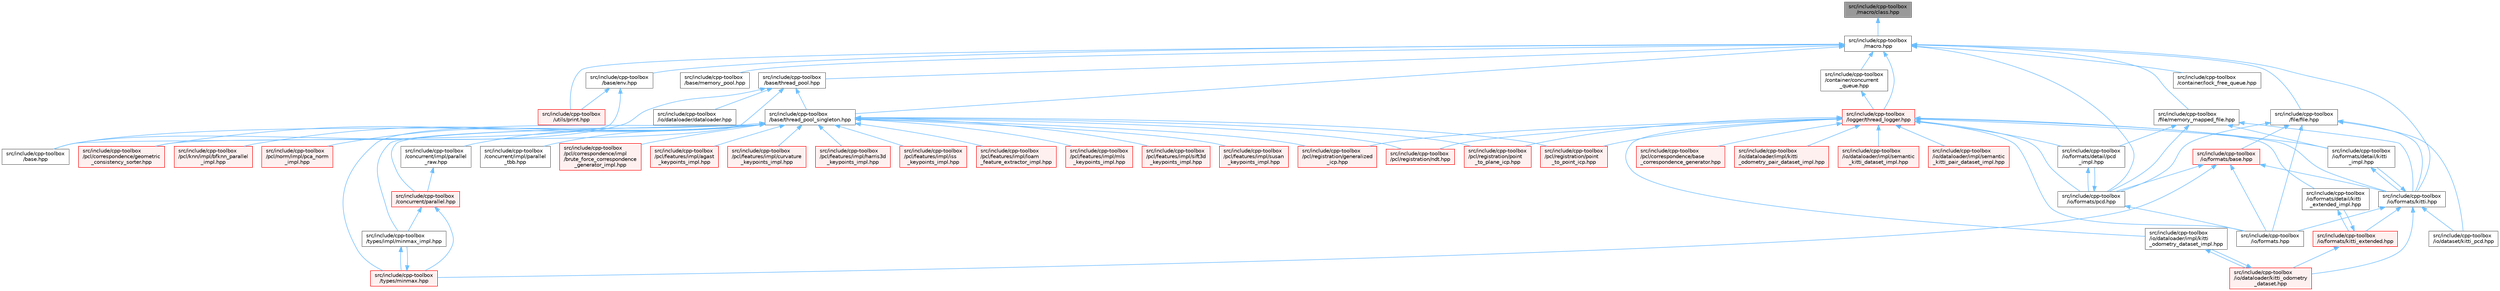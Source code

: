 digraph "src/include/cpp-toolbox/macro/class.hpp"
{
 // LATEX_PDF_SIZE
  bgcolor="transparent";
  edge [fontname=Helvetica,fontsize=10,labelfontname=Helvetica,labelfontsize=10];
  node [fontname=Helvetica,fontsize=10,shape=box,height=0.2,width=0.4];
  Node1 [id="Node000001",label="src/include/cpp-toolbox\l/macro/class.hpp",height=0.2,width=0.4,color="gray40", fillcolor="grey60", style="filled", fontcolor="black",tooltip=" "];
  Node1 -> Node2 [id="edge1_Node000001_Node000002",dir="back",color="steelblue1",style="solid",tooltip=" "];
  Node2 [id="Node000002",label="src/include/cpp-toolbox\l/macro.hpp",height=0.2,width=0.4,color="grey40", fillcolor="white", style="filled",URL="$macro_8hpp.html",tooltip="通用的编译器、平台、架构检测和实用宏定义 / Common macros for compiler, platform, architecture detection and utility macro..."];
  Node2 -> Node3 [id="edge2_Node000002_Node000003",dir="back",color="steelblue1",style="solid",tooltip=" "];
  Node3 [id="Node000003",label="src/include/cpp-toolbox\l/base/env.hpp",height=0.2,width=0.4,color="grey40", fillcolor="white", style="filled",URL="$env_8hpp.html",tooltip=" "];
  Node3 -> Node4 [id="edge3_Node000003_Node000004",dir="back",color="steelblue1",style="solid",tooltip=" "];
  Node4 [id="Node000004",label="src/include/cpp-toolbox\l/base.hpp",height=0.2,width=0.4,color="grey40", fillcolor="white", style="filled",URL="$base_8hpp.html",tooltip=" "];
  Node3 -> Node5 [id="edge4_Node000003_Node000005",dir="back",color="steelblue1",style="solid",tooltip=" "];
  Node5 [id="Node000005",label="src/include/cpp-toolbox\l/utils/print.hpp",height=0.2,width=0.4,color="red", fillcolor="#FFF0F0", style="filled",URL="$print_8hpp.html",tooltip=" "];
  Node2 -> Node7 [id="edge5_Node000002_Node000007",dir="back",color="steelblue1",style="solid",tooltip=" "];
  Node7 [id="Node000007",label="src/include/cpp-toolbox\l/base/memory_pool.hpp",height=0.2,width=0.4,color="grey40", fillcolor="white", style="filled",URL="$memory__pool_8hpp.html",tooltip=" "];
  Node2 -> Node8 [id="edge6_Node000002_Node000008",dir="back",color="steelblue1",style="solid",tooltip=" "];
  Node8 [id="Node000008",label="src/include/cpp-toolbox\l/base/thread_pool.hpp",height=0.2,width=0.4,color="grey40", fillcolor="white", style="filled",URL="$thread__pool_8hpp.html",tooltip=" "];
  Node8 -> Node4 [id="edge7_Node000008_Node000004",dir="back",color="steelblue1",style="solid",tooltip=" "];
  Node8 -> Node9 [id="edge8_Node000008_Node000009",dir="back",color="steelblue1",style="solid",tooltip=" "];
  Node9 [id="Node000009",label="src/include/cpp-toolbox\l/base/thread_pool_singleton.hpp",height=0.2,width=0.4,color="grey40", fillcolor="white", style="filled",URL="$thread__pool__singleton_8hpp.html",tooltip=" "];
  Node9 -> Node4 [id="edge9_Node000009_Node000004",dir="back",color="steelblue1",style="solid",tooltip=" "];
  Node9 -> Node10 [id="edge10_Node000009_Node000010",dir="back",color="steelblue1",style="solid",tooltip=" "];
  Node10 [id="Node000010",label="src/include/cpp-toolbox\l/concurrent/impl/parallel\l_raw.hpp",height=0.2,width=0.4,color="grey40", fillcolor="white", style="filled",URL="$parallel__raw_8hpp.html",tooltip=" "];
  Node10 -> Node11 [id="edge11_Node000010_Node000011",dir="back",color="steelblue1",style="solid",tooltip=" "];
  Node11 [id="Node000011",label="src/include/cpp-toolbox\l/concurrent/parallel.hpp",height=0.2,width=0.4,color="red", fillcolor="#FFF0F0", style="filled",URL="$parallel_8hpp.html",tooltip=" "];
  Node11 -> Node60 [id="edge12_Node000011_Node000060",dir="back",color="steelblue1",style="solid",tooltip=" "];
  Node60 [id="Node000060",label="src/include/cpp-toolbox\l/types/impl/minmax_impl.hpp",height=0.2,width=0.4,color="grey40", fillcolor="white", style="filled",URL="$minmax__impl_8hpp.html",tooltip=" "];
  Node60 -> Node61 [id="edge13_Node000060_Node000061",dir="back",color="steelblue1",style="solid",tooltip=" "];
  Node61 [id="Node000061",label="src/include/cpp-toolbox\l/types/minmax.hpp",height=0.2,width=0.4,color="red", fillcolor="#FFF0F0", style="filled",URL="$minmax_8hpp.html",tooltip=" "];
  Node61 -> Node60 [id="edge14_Node000061_Node000060",dir="back",color="steelblue1",style="solid",tooltip=" "];
  Node11 -> Node61 [id="edge15_Node000011_Node000061",dir="back",color="steelblue1",style="solid",tooltip=" "];
  Node9 -> Node63 [id="edge16_Node000009_Node000063",dir="back",color="steelblue1",style="solid",tooltip=" "];
  Node63 [id="Node000063",label="src/include/cpp-toolbox\l/concurrent/impl/parallel\l_tbb.hpp",height=0.2,width=0.4,color="grey40", fillcolor="white", style="filled",URL="$parallel__tbb_8hpp.html",tooltip=" "];
  Node9 -> Node11 [id="edge17_Node000009_Node000011",dir="back",color="steelblue1",style="solid",tooltip=" "];
  Node9 -> Node64 [id="edge18_Node000009_Node000064",dir="back",color="steelblue1",style="solid",tooltip=" "];
  Node64 [id="Node000064",label="src/include/cpp-toolbox\l/pcl/correspondence/geometric\l_consistency_sorter.hpp",height=0.2,width=0.4,color="red", fillcolor="#FFF0F0", style="filled",URL="$geometric__consistency__sorter_8hpp.html",tooltip=" "];
  Node9 -> Node67 [id="edge19_Node000009_Node000067",dir="back",color="steelblue1",style="solid",tooltip=" "];
  Node67 [id="Node000067",label="src/include/cpp-toolbox\l/pcl/correspondence/impl\l/brute_force_correspondence\l_generator_impl.hpp",height=0.2,width=0.4,color="red", fillcolor="#FFF0F0", style="filled",URL="$brute__force__correspondence__generator__impl_8hpp.html",tooltip=" "];
  Node9 -> Node69 [id="edge20_Node000009_Node000069",dir="back",color="steelblue1",style="solid",tooltip=" "];
  Node69 [id="Node000069",label="src/include/cpp-toolbox\l/pcl/features/impl/agast\l_keypoints_impl.hpp",height=0.2,width=0.4,color="red", fillcolor="#FFF0F0", style="filled",URL="$agast__keypoints__impl_8hpp.html",tooltip=" "];
  Node9 -> Node70 [id="edge21_Node000009_Node000070",dir="back",color="steelblue1",style="solid",tooltip=" "];
  Node70 [id="Node000070",label="src/include/cpp-toolbox\l/pcl/features/impl/curvature\l_keypoints_impl.hpp",height=0.2,width=0.4,color="red", fillcolor="#FFF0F0", style="filled",URL="$curvature__keypoints__impl_8hpp.html",tooltip=" "];
  Node9 -> Node71 [id="edge22_Node000009_Node000071",dir="back",color="steelblue1",style="solid",tooltip=" "];
  Node71 [id="Node000071",label="src/include/cpp-toolbox\l/pcl/features/impl/harris3d\l_keypoints_impl.hpp",height=0.2,width=0.4,color="red", fillcolor="#FFF0F0", style="filled",URL="$harris3d__keypoints__impl_8hpp.html",tooltip=" "];
  Node9 -> Node72 [id="edge23_Node000009_Node000072",dir="back",color="steelblue1",style="solid",tooltip=" "];
  Node72 [id="Node000072",label="src/include/cpp-toolbox\l/pcl/features/impl/iss\l_keypoints_impl.hpp",height=0.2,width=0.4,color="red", fillcolor="#FFF0F0", style="filled",URL="$iss__keypoints__impl_8hpp.html",tooltip=" "];
  Node9 -> Node73 [id="edge24_Node000009_Node000073",dir="back",color="steelblue1",style="solid",tooltip=" "];
  Node73 [id="Node000073",label="src/include/cpp-toolbox\l/pcl/features/impl/loam\l_feature_extractor_impl.hpp",height=0.2,width=0.4,color="red", fillcolor="#FFF0F0", style="filled",URL="$loam__feature__extractor__impl_8hpp.html",tooltip=" "];
  Node9 -> Node74 [id="edge25_Node000009_Node000074",dir="back",color="steelblue1",style="solid",tooltip=" "];
  Node74 [id="Node000074",label="src/include/cpp-toolbox\l/pcl/features/impl/mls\l_keypoints_impl.hpp",height=0.2,width=0.4,color="red", fillcolor="#FFF0F0", style="filled",URL="$mls__keypoints__impl_8hpp.html",tooltip=" "];
  Node9 -> Node75 [id="edge26_Node000009_Node000075",dir="back",color="steelblue1",style="solid",tooltip=" "];
  Node75 [id="Node000075",label="src/include/cpp-toolbox\l/pcl/features/impl/sift3d\l_keypoints_impl.hpp",height=0.2,width=0.4,color="red", fillcolor="#FFF0F0", style="filled",URL="$sift3d__keypoints__impl_8hpp.html",tooltip=" "];
  Node9 -> Node76 [id="edge27_Node000009_Node000076",dir="back",color="steelblue1",style="solid",tooltip=" "];
  Node76 [id="Node000076",label="src/include/cpp-toolbox\l/pcl/features/impl/susan\l_keypoints_impl.hpp",height=0.2,width=0.4,color="red", fillcolor="#FFF0F0", style="filled",URL="$susan__keypoints__impl_8hpp.html",tooltip=" "];
  Node9 -> Node77 [id="edge28_Node000009_Node000077",dir="back",color="steelblue1",style="solid",tooltip=" "];
  Node77 [id="Node000077",label="src/include/cpp-toolbox\l/pcl/knn/impl/bfknn_parallel\l_impl.hpp",height=0.2,width=0.4,color="red", fillcolor="#FFF0F0", style="filled",URL="$bfknn__parallel__impl_8hpp.html",tooltip=" "];
  Node9 -> Node78 [id="edge29_Node000009_Node000078",dir="back",color="steelblue1",style="solid",tooltip=" "];
  Node78 [id="Node000078",label="src/include/cpp-toolbox\l/pcl/norm/impl/pca_norm\l_impl.hpp",height=0.2,width=0.4,color="red", fillcolor="#FFF0F0", style="filled",URL="$pca__norm__impl_8hpp.html",tooltip=" "];
  Node9 -> Node49 [id="edge30_Node000009_Node000049",dir="back",color="steelblue1",style="solid",tooltip=" "];
  Node49 [id="Node000049",label="src/include/cpp-toolbox\l/pcl/registration/generalized\l_icp.hpp",height=0.2,width=0.4,color="red", fillcolor="#FFF0F0", style="filled",URL="$generalized__icp_8hpp.html",tooltip=" "];
  Node9 -> Node51 [id="edge31_Node000009_Node000051",dir="back",color="steelblue1",style="solid",tooltip=" "];
  Node51 [id="Node000051",label="src/include/cpp-toolbox\l/pcl/registration/ndt.hpp",height=0.2,width=0.4,color="red", fillcolor="#FFF0F0", style="filled",URL="$ndt_8hpp.html",tooltip=" "];
  Node9 -> Node53 [id="edge32_Node000009_Node000053",dir="back",color="steelblue1",style="solid",tooltip=" "];
  Node53 [id="Node000053",label="src/include/cpp-toolbox\l/pcl/registration/point\l_to_plane_icp.hpp",height=0.2,width=0.4,color="red", fillcolor="#FFF0F0", style="filled",URL="$point__to__plane__icp_8hpp.html",tooltip=" "];
  Node9 -> Node55 [id="edge33_Node000009_Node000055",dir="back",color="steelblue1",style="solid",tooltip=" "];
  Node55 [id="Node000055",label="src/include/cpp-toolbox\l/pcl/registration/point\l_to_point_icp.hpp",height=0.2,width=0.4,color="red", fillcolor="#FFF0F0", style="filled",URL="$point__to__point__icp_8hpp.html",tooltip=" "];
  Node9 -> Node60 [id="edge34_Node000009_Node000060",dir="back",color="steelblue1",style="solid",tooltip=" "];
  Node9 -> Node61 [id="edge35_Node000009_Node000061",dir="back",color="steelblue1",style="solid",tooltip=" "];
  Node8 -> Node79 [id="edge36_Node000008_Node000079",dir="back",color="steelblue1",style="solid",tooltip=" "];
  Node79 [id="Node000079",label="src/include/cpp-toolbox\l/io/dataloader/dataloader.hpp",height=0.2,width=0.4,color="grey40", fillcolor="white", style="filled",URL="$dataloader_8hpp.html",tooltip=" "];
  Node8 -> Node64 [id="edge37_Node000008_Node000064",dir="back",color="steelblue1",style="solid",tooltip=" "];
  Node2 -> Node9 [id="edge38_Node000002_Node000009",dir="back",color="steelblue1",style="solid",tooltip=" "];
  Node2 -> Node80 [id="edge39_Node000002_Node000080",dir="back",color="steelblue1",style="solid",tooltip=" "];
  Node80 [id="Node000080",label="src/include/cpp-toolbox\l/container/concurrent\l_queue.hpp",height=0.2,width=0.4,color="grey40", fillcolor="white", style="filled",URL="$concurrent__queue_8hpp.html",tooltip=" "];
  Node80 -> Node81 [id="edge40_Node000080_Node000081",dir="back",color="steelblue1",style="solid",tooltip=" "];
  Node81 [id="Node000081",label="src/include/cpp-toolbox\l/logger/thread_logger.hpp",height=0.2,width=0.4,color="red", fillcolor="#FFF0F0", style="filled",URL="$thread__logger_8hpp.html",tooltip=" "];
  Node81 -> Node82 [id="edge41_Node000081_Node000082",dir="back",color="steelblue1",style="solid",tooltip=" "];
  Node82 [id="Node000082",label="src/include/cpp-toolbox\l/io/dataloader/impl/kitti\l_odometry_dataset_impl.hpp",height=0.2,width=0.4,color="grey40", fillcolor="white", style="filled",URL="$kitti__odometry__dataset__impl_8hpp.html",tooltip=" "];
  Node82 -> Node83 [id="edge42_Node000082_Node000083",dir="back",color="steelblue1",style="solid",tooltip=" "];
  Node83 [id="Node000083",label="src/include/cpp-toolbox\l/io/dataloader/kitti_odometry\l_dataset.hpp",height=0.2,width=0.4,color="red", fillcolor="#FFF0F0", style="filled",URL="$kitti__odometry__dataset_8hpp.html",tooltip=" "];
  Node83 -> Node82 [id="edge43_Node000083_Node000082",dir="back",color="steelblue1",style="solid",tooltip=" "];
  Node81 -> Node85 [id="edge44_Node000081_Node000085",dir="back",color="steelblue1",style="solid",tooltip=" "];
  Node85 [id="Node000085",label="src/include/cpp-toolbox\l/io/dataloader/impl/kitti\l_odometry_pair_dataset_impl.hpp",height=0.2,width=0.4,color="red", fillcolor="#FFF0F0", style="filled",URL="$kitti__odometry__pair__dataset__impl_8hpp.html",tooltip=" "];
  Node81 -> Node87 [id="edge45_Node000081_Node000087",dir="back",color="steelblue1",style="solid",tooltip=" "];
  Node87 [id="Node000087",label="src/include/cpp-toolbox\l/io/dataloader/impl/semantic\l_kitti_dataset_impl.hpp",height=0.2,width=0.4,color="red", fillcolor="#FFF0F0", style="filled",URL="$semantic__kitti__dataset__impl_8hpp.html",tooltip=" "];
  Node81 -> Node89 [id="edge46_Node000081_Node000089",dir="back",color="steelblue1",style="solid",tooltip=" "];
  Node89 [id="Node000089",label="src/include/cpp-toolbox\l/io/dataloader/impl/semantic\l_kitti_pair_dataset_impl.hpp",height=0.2,width=0.4,color="red", fillcolor="#FFF0F0", style="filled",URL="$semantic__kitti__pair__dataset__impl_8hpp.html",tooltip=" "];
  Node81 -> Node90 [id="edge47_Node000081_Node000090",dir="back",color="steelblue1",style="solid",tooltip=" "];
  Node90 [id="Node000090",label="src/include/cpp-toolbox\l/io/formats.hpp",height=0.2,width=0.4,color="grey40", fillcolor="white", style="filled",URL="$formats_8hpp.html",tooltip=" "];
  Node81 -> Node91 [id="edge48_Node000081_Node000091",dir="back",color="steelblue1",style="solid",tooltip=" "];
  Node91 [id="Node000091",label="src/include/cpp-toolbox\l/io/formats/detail/kitti\l_extended_impl.hpp",height=0.2,width=0.4,color="grey40", fillcolor="white", style="filled",URL="$kitti__extended__impl_8hpp.html",tooltip=" "];
  Node91 -> Node92 [id="edge49_Node000091_Node000092",dir="back",color="steelblue1",style="solid",tooltip=" "];
  Node92 [id="Node000092",label="src/include/cpp-toolbox\l/io/formats/kitti_extended.hpp",height=0.2,width=0.4,color="red", fillcolor="#FFF0F0", style="filled",URL="$kitti__extended_8hpp.html",tooltip=" "];
  Node92 -> Node83 [id="edge50_Node000092_Node000083",dir="back",color="steelblue1",style="solid",tooltip=" "];
  Node92 -> Node91 [id="edge51_Node000092_Node000091",dir="back",color="steelblue1",style="solid",tooltip=" "];
  Node81 -> Node97 [id="edge52_Node000081_Node000097",dir="back",color="steelblue1",style="solid",tooltip=" "];
  Node97 [id="Node000097",label="src/include/cpp-toolbox\l/io/formats/detail/kitti\l_impl.hpp",height=0.2,width=0.4,color="grey40", fillcolor="white", style="filled",URL="$kitti__impl_8hpp.html",tooltip="此文件包含 kitti_format_t 的模板实现/This file contains the template implementations for kitti_format_t"];
  Node97 -> Node98 [id="edge53_Node000097_Node000098",dir="back",color="steelblue1",style="solid",tooltip=" "];
  Node98 [id="Node000098",label="src/include/cpp-toolbox\l/io/formats/kitti.hpp",height=0.2,width=0.4,color="grey40", fillcolor="white", style="filled",URL="$kitti_8hpp.html",tooltip=" "];
  Node98 -> Node83 [id="edge54_Node000098_Node000083",dir="back",color="steelblue1",style="solid",tooltip=" "];
  Node98 -> Node99 [id="edge55_Node000098_Node000099",dir="back",color="steelblue1",style="solid",tooltip=" "];
  Node99 [id="Node000099",label="src/include/cpp-toolbox\l/io/dataset/kitti_pcd.hpp",height=0.2,width=0.4,color="grey40", fillcolor="white", style="filled",URL="$kitti__pcd_8hpp.html",tooltip=" "];
  Node98 -> Node90 [id="edge56_Node000098_Node000090",dir="back",color="steelblue1",style="solid",tooltip=" "];
  Node98 -> Node97 [id="edge57_Node000098_Node000097",dir="back",color="steelblue1",style="solid",tooltip=" "];
  Node98 -> Node92 [id="edge58_Node000098_Node000092",dir="back",color="steelblue1",style="solid",tooltip=" "];
  Node81 -> Node100 [id="edge59_Node000081_Node000100",dir="back",color="steelblue1",style="solid",tooltip=" "];
  Node100 [id="Node000100",label="src/include/cpp-toolbox\l/io/formats/detail/pcd\l_impl.hpp",height=0.2,width=0.4,color="grey40", fillcolor="white", style="filled",URL="$pcd__impl_8hpp.html",tooltip="此文件包含 pcd_format_t 的模板实现/This file contains the template implementations for pcd_format_t"];
  Node100 -> Node101 [id="edge60_Node000100_Node000101",dir="back",color="steelblue1",style="solid",tooltip=" "];
  Node101 [id="Node000101",label="src/include/cpp-toolbox\l/io/formats/pcd.hpp",height=0.2,width=0.4,color="grey40", fillcolor="white", style="filled",URL="$pcd_8hpp.html",tooltip=" "];
  Node101 -> Node90 [id="edge61_Node000101_Node000090",dir="back",color="steelblue1",style="solid",tooltip=" "];
  Node101 -> Node100 [id="edge62_Node000101_Node000100",dir="back",color="steelblue1",style="solid",tooltip=" "];
  Node81 -> Node98 [id="edge63_Node000081_Node000098",dir="back",color="steelblue1",style="solid",tooltip=" "];
  Node81 -> Node101 [id="edge64_Node000081_Node000101",dir="back",color="steelblue1",style="solid",tooltip=" "];
  Node81 -> Node102 [id="edge65_Node000081_Node000102",dir="back",color="steelblue1",style="solid",tooltip=" "];
  Node102 [id="Node000102",label="src/include/cpp-toolbox\l/pcl/correspondence/base\l_correspondence_generator.hpp",height=0.2,width=0.4,color="red", fillcolor="#FFF0F0", style="filled",URL="$base__correspondence__generator_8hpp.html",tooltip=" "];
  Node81 -> Node49 [id="edge66_Node000081_Node000049",dir="back",color="steelblue1",style="solid",tooltip=" "];
  Node81 -> Node51 [id="edge67_Node000081_Node000051",dir="back",color="steelblue1",style="solid",tooltip=" "];
  Node81 -> Node53 [id="edge68_Node000081_Node000053",dir="back",color="steelblue1",style="solid",tooltip=" "];
  Node81 -> Node55 [id="edge69_Node000081_Node000055",dir="back",color="steelblue1",style="solid",tooltip=" "];
  Node2 -> Node116 [id="edge70_Node000002_Node000116",dir="back",color="steelblue1",style="solid",tooltip=" "];
  Node116 [id="Node000116",label="src/include/cpp-toolbox\l/container/lock_free_queue.hpp",height=0.2,width=0.4,color="grey40", fillcolor="white", style="filled",URL="$lock__free__queue_8hpp.html",tooltip=" "];
  Node2 -> Node117 [id="edge71_Node000002_Node000117",dir="back",color="steelblue1",style="solid",tooltip=" "];
  Node117 [id="Node000117",label="src/include/cpp-toolbox\l/file/file.hpp",height=0.2,width=0.4,color="grey40", fillcolor="white", style="filled",URL="$file_8hpp.html",tooltip=" "];
  Node117 -> Node99 [id="edge72_Node000117_Node000099",dir="back",color="steelblue1",style="solid",tooltip=" "];
  Node117 -> Node90 [id="edge73_Node000117_Node000090",dir="back",color="steelblue1",style="solid",tooltip=" "];
  Node117 -> Node118 [id="edge74_Node000117_Node000118",dir="back",color="steelblue1",style="solid",tooltip=" "];
  Node118 [id="Node000118",label="src/include/cpp-toolbox\l/io/formats/base.hpp",height=0.2,width=0.4,color="red", fillcolor="#FFF0F0", style="filled",URL="$io_2formats_2base_8hpp.html",tooltip=" "];
  Node118 -> Node90 [id="edge75_Node000118_Node000090",dir="back",color="steelblue1",style="solid",tooltip=" "];
  Node118 -> Node98 [id="edge76_Node000118_Node000098",dir="back",color="steelblue1",style="solid",tooltip=" "];
  Node118 -> Node101 [id="edge77_Node000118_Node000101",dir="back",color="steelblue1",style="solid",tooltip=" "];
  Node118 -> Node61 [id="edge78_Node000118_Node000061",dir="back",color="steelblue1",style="solid",tooltip=" "];
  Node117 -> Node98 [id="edge79_Node000117_Node000098",dir="back",color="steelblue1",style="solid",tooltip=" "];
  Node117 -> Node101 [id="edge80_Node000117_Node000101",dir="back",color="steelblue1",style="solid",tooltip=" "];
  Node2 -> Node137 [id="edge81_Node000002_Node000137",dir="back",color="steelblue1",style="solid",tooltip=" "];
  Node137 [id="Node000137",label="src/include/cpp-toolbox\l/file/memory_mapped_file.hpp",height=0.2,width=0.4,color="grey40", fillcolor="white", style="filled",URL="$memory__mapped__file_8hpp.html",tooltip=" "];
  Node137 -> Node97 [id="edge82_Node000137_Node000097",dir="back",color="steelblue1",style="solid",tooltip=" "];
  Node137 -> Node100 [id="edge83_Node000137_Node000100",dir="back",color="steelblue1",style="solid",tooltip=" "];
  Node137 -> Node98 [id="edge84_Node000137_Node000098",dir="back",color="steelblue1",style="solid",tooltip=" "];
  Node137 -> Node101 [id="edge85_Node000137_Node000101",dir="back",color="steelblue1",style="solid",tooltip=" "];
  Node2 -> Node98 [id="edge86_Node000002_Node000098",dir="back",color="steelblue1",style="solid",tooltip=" "];
  Node2 -> Node101 [id="edge87_Node000002_Node000101",dir="back",color="steelblue1",style="solid",tooltip=" "];
  Node2 -> Node81 [id="edge88_Node000002_Node000081",dir="back",color="steelblue1",style="solid",tooltip=" "];
  Node2 -> Node5 [id="edge89_Node000002_Node000005",dir="back",color="steelblue1",style="solid",tooltip=" "];
}
